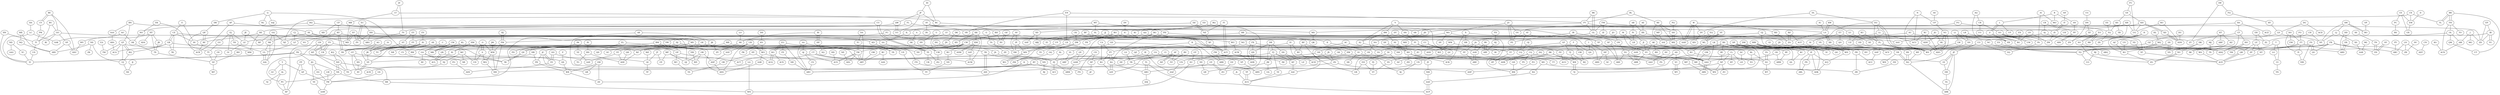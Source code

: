 // random seed 42
graph {
	A [pos="6394,250"];
	B [pos="2750,2232"];
	C [pos="7364,6766"];
	D [pos="8921,869"];
	E [pos="4219,297"];
	F [pos="2186,5053"];
	G [pos="265,1988"];
	H [pos="6498,5449"];
	I [pos="2204,5892"];
	J [pos="8094,64"];
	K [pos="8058,6981"];
	L [pos="3402,1554"];
	M [pos="9572,3365"];
	N [pos="927,967"];
	O [pos="8474,6037"];
	P [pos="8071,7297"];
	Q [pos="5362,9731"];
	R [pos="3785,5520"];
	S [pos="8294,6185"];
	T [pos="8617,5773"];
	U [pos="7045,458"];
	V [pos="2278,2893"];
	W [pos="797,2327"];
	X [pos="1010,2779"];
	Y [pos="6356,3648"];
	Z [pos="3701,2095"];
	AA [pos="2669,9366"];
	AB [pos="6480,6091"];
	AC [pos="1711,7291"];
	AD [pos="1634,3794"];
	AE [pos="9895,6399"];
	AF [pos="5569,6846"];
	AG [pos="8428,7759"];
	AH [pos="2290,321"];
	AI [pos="3154,2677"];
	AJ [pos="2109,9429"];
	AK [pos="8763,3146"];
	AL [pos="6554,3956"];
	AM [pos="9145,4588"];
	AN [pos="2648,2466"];
	AO [pos="5613,2627"];
	AP [pos="5845,8978"];
	AQ [pos="3994,2193"];
	AR [pos="9975,5095"];
	AS [pos="909,471"];
	AT [pos="1096,6274"];
	AU [pos="7920,4221"];
	AV [pos="635,3816"];
	AW [pos="9961,5291"];
	AX [pos="9710,8607"];
	AY [pos="114,7207"];
	AZ [pos="6817,5369"];
	BA [pos="2668,6409"];
	BB [pos="1115,4347"];
	BC [pos="4537,9538"];
	BD [pos="8758,2633"];
	BE [pos="5005,1786"];
	BF [pos="9126,8705"];
	BG [pos="2984,6389"];
	BH [pos="6089,1528"];
	BI [pos="7625,5393"];
	BJ [pos="7786,5303"];
	BK [pos="5,3241"];
	BL [pos="194,9290"];
	BM [pos="8787,8316"];
	BN [pos="3075,579"];
	BO [pos="8780,9469"];
	BP [pos="856,4859"];
	BQ [pos="692,7606"];
	BR [pos="7658,1283"];
	BS [pos="4752,5498"];
	BT [pos="2650,8724"];
	BU [pos="4231,2117"];
	BV [pos="5392,7299"];
	BW [pos="2011,3117"];
	BX [pos="9951,6498"];
	BY [pos="4381,5175"];
	BZ [pos="1210,2246"];
	CA [pos="3380,5883"];
	CB [pos="2301,2202"];
	CC [pos="709,6311"];
	CD [pos="2289,9054"];
	CE [pos="8596,708"];
	CF [pos="2380,6689"];
	CG [pos="2142,1323"];
	CH [pos="9355,5710"];
	CI [pos="4726,7846"];
	CJ [pos="8074,1904"];
	CK [pos="969,4310"];
	CL [pos="4235,4670"];
	CM [pos="7290,6733"];
	CN [pos="9841,984"];
	CO [pos="4026,3393"];
	CP [pos="8616,2486"];
	CQ [pos="1902,4486"];
	CR [pos="4218,2785"];
	CS [pos="2498,9232"];
	CT [pos="4431,8613"];
	CU [pos="5503,505"];
	CV [pos="9992,8360"];
	CW [pos="9689,9263"];
	CX [pos="8486,1663"];
	CY [pos="4856,2137"];
	CZ [pos="4010,586"];
	DA [pos="3789,9853"];
	DB [pos="2652,7840"];
	DC [pos="4550,4230"];
	DD [pos="9573,9954"];
	DE [pos="5557,7184"];
	DF [pos="1547,2967"];
	DG [pos="9687,5791"];
	DH [pos="5421,7479"];
	DI [pos="571,5841"];
	DJ [pos="5028,8527"];
	DK [pos="1574,9607"];
	DL [pos="801,1858"];
	DM [pos="5950,6752"];
	DN [pos="2352,1198"];
	DO [pos="8902,2462"];
	DP [pos="5945,6193"];
	DQ [pos="4192,5836"];
	DR [pos="5227,9347"];
	DS [pos="2042,7161"];
	DT [pos="2386,3957"];
	DU [pos="6716,2999"];
	DV [pos="3161,7518"];
	DW [pos="725,4582"];
	DX [pos="9984,9960"];
	DY [pos="732,2131"];
	DZ [pos="8808,8792"];
	EA [pos="3695,1577"];
	EB [pos="8337,7035"];
	EC [pos="6116,9872"];
	ED [pos="6539,78"];
	EE [pos="8171,2993"];
	EF [pos="6633,9389"];
	EG [pos="1342,1154"];
	EH [pos="1070,5532"];
	EI [pos="2723,6048"];
	EJ [pos="7176,2035"];
	EK [pos="6342,2639"];
	EL [pos="4885,9053"];
	EM [pos="8461,922"];
	EN [pos="35,7711"];
	EO [pos="7412,5516"];
	EP [pos="4276,96"];
	EQ [pos="752,8831"];
	ER [pos="9039,5455"];
	ES [pos="8345,5825"];
	ET [pos="1480,1274"];
	EU [pos="3082,8989"];
	EV [pos="7961,8607"];
	EW [pos="8989,2100"];
	EX [pos="2495,1027"];
	EY [pos="7801,8841"];
	EZ [pos="4063,6206"];
	FA [pos="1545,9298"];
	FB [pos="8646,9762"];
	FC [pos="8107,8814"];
	FD [pos="247,7365"];
	FE [pos="3321,9308"];
	FF [pos="8022,8640"];
	FG [pos="8107,2668"];
	FH [pos="7873,1080"];
	FI [pos="8721,8585"];
	FJ [pos="2224,8165"];
	FK [pos="4603,3051"];
	FL [pos="7953,2275"];
	FM [pos="236,1931"];
	FN [pos="3282,8643"];
	FO [pos="9668,2791"];
	FP [pos="6414,3996"];
	FQ [pos="9811,5362"];
	FR [pos="9392,1153"];
	FS [pos="9704,1785"];
	FT [pos="9625,2654"];
	FU [pos="7285,3136"];
	FV [pos="6062,5114"];
	FW [pos="3851,5765"];
	FX [pos="2547,7087"];
	FY [pos="16,9255"];
	FZ [pos="5384,7194"];
	GA [pos="7419,6706"];
	GB [pos="3642,699"];
	GC [pos="6642,3302"];
	GD [pos="3139,8480"];
	GE [pos="7197,3003"];
	GF [pos="3092,4083"];
	GG [pos="4024,2956"];
	GH [pos="1272,4204"];
	GI [pos="9403,6773"];
	GJ [pos="9028,6155"];
	GK [pos="3009,5479"];
	GL [pos="4,2869"];
	GM [pos="4298,5799"];
	GN [pos="6547,4649"];
	GO [pos="4421,2137"];
	GP [pos="4731,9011"];
	GQ [pos="7960,1696"];
	GR [pos="847,5154"];
	GS [pos="6329,3351"];
	GT [pos="8184,7511"];
	GU [pos="6727,2246"];
	GV [pos="1991,244"];
	GW [pos="2448,4751"];
	GX [pos="8497,728"];
	GY [pos="4144,6297"];
	GZ [pos="1944,6963"];
	HA [pos="4943,2439"];
	HB [pos="7509,7700"];
	HC [pos="1065,4251"];
	HD [pos="1758,9579"];
	HE [pos="5179,502"];
	HF [pos="2491,8483"];
	HG [pos="4564,8014"];
	HH [pos="6675,9878"];
	HI [pos="5954,9500"];
	HJ [pos="8914,6126"];
	HK [pos="7192,5047"];
	HL [pos="8305,5478"];
	HM [pos="8972,7436"];
	HN [pos="4746,2591"];
	HO [pos="2472,6376"];
	HP [pos="7658,5212"];
	HQ [pos="6267,2745"];
	HR [pos="774,2857"];
	HS [pos="2717,3197"];
	HT [pos="5401,1383"];
	HU [pos="2312,6939"];
	HV [pos="7064,642"];
	HW [pos="4075,5426"];
	HX [pos="4157,2068"];
	HY [pos="4201,9048"];
	HZ [pos="5840,6955"];
	IA [pos="8567,7655"];
	IB [pos="3803,58"];
	IC [pos="3517,7534"];
	ID [pos="8534,9534"];
	IE [pos="4190,7475"];
	IF [pos="5461,6032"];
	IG [pos="2205,2194"];
	IH [pos="4358,290"];
	II [pos="3361,6791"];
	IJ [pos="4043,1650"];
	IK [pos="4673,1276"];
	IL [pos="6222,269"];
	IM [pos="3940,5643"];
	IN [pos="271,6427"];
	IO [pos="1356,4616"];
	IP [pos="502,3791"];
	IQ [pos="2116,3268"];
	IR [pos="7612,3791"];
	IS [pos="7520,8319"];
	IT [pos="2522,819"];
	IU [pos="193,5394"];
	IV [pos="9999,3499"];
	IW [pos="6501,7812"];
	IX [pos="6517,7542"];
	IY [pos="9496,1993"];
	IZ [pos="203,1523"];
	JA [pos="1262,6694"];
	JB [pos="5639,2179"];
	JC [pos="6994,7668"];
	JD [pos="1677,6072"];
	JE [pos="7479,1145"];
	JF [pos="8193,9647"];
	JG [pos="1080,256"];
	JH [pos="3119,6773"];
	JI [pos="9581,3966"];
	JJ [pos="7150,759"];
	JK [pos="6906,6272"];
	JL [pos="1019,7724"];
	JM [pos="8502,6004"];
	JN [pos="1210,9838"];
	JO [pos="7826,3472"];
	JP [pos="4283,3705"];
	JQ [pos="5059,3412"];
	JR [pos="8495,8223"];
	JS [pos="1055,9607"];
	JT [pos="6355,8287"];
	JU [pos="7073,4354"];
	JV [pos="7337,9654"];
	JW [pos="2700,8081"];
	JX [pos="5381,4834"];
	JY [pos="4355,7310"];
	JZ [pos="2683,8517"];
	KA [pos="8307,866"];
	KB [pos="8816,2438"];
	KC [pos="4647,6103"];
	KD [pos="3789,286"];
	KE [pos="8509,1818"];
	KF [pos="2121,7978"];
	KG [pos="3403,8803"];
	KH [pos="7011,2762"];
	KI [pos="101,9480"];
	KJ [pos="856,7200"];
	KK [pos="4885,7581"];
	KL [pos="6906,6459"];
	KM [pos="4908,7929"];
	KN [pos="930,2215"];
	KO [pos="6917,3062"];
	KP [pos="5815,4732"];
	KQ [pos="5309,4255"];
	KR [pos="7459,3307"];
	KS [pos="7028,2709"];
	KT [pos="2514,1206"];
	KU [pos="1925,1195"];
	KV [pos="5358,7621"];
	KW [pos="1851,2163"];
	KX [pos="4841,7245"];
	KY [pos="9766,5246"];
	KZ [pos="2829,1005"];
	LA [pos="1941,2274"];
	LB [pos="1794,141"];
	LC [pos="5341,2743"];
	LD [pos="9742,5533"];
	LE [pos="6974,1262"];
	LF [pos="8684,4908"];
	LG [pos="8727,5740"];
	LH [pos="4693,4404"];
	LI [pos="1843,513"];
	LJ [pos="9410,4777"];
	LK [pos="8221,4007"];
	LL [pos="536,1491"];
	LM [pos="5628,3038"];
	LN [pos="9939,1184"];
	LO [pos="7644,6063"];
	LP [pos="7907,2256"];
	LQ [pos="5225,4505"];
	LR [pos="9900,3053"];
	LS [pos="6210,6096"];
	LT [pos="7400,9475"];
	LU [pos="2077,2110"];
	LV [pos="6604,1570"];
	LW [pos="1738,750"];
	LX [pos="26,4505"];
	LY [pos="5938,2912"];
	LZ [pos="2314,7069"];
	MA [pos="7029,4540"];
	MB [pos="6873,9239"];
	MC [pos="7878,6250"];
	MD [pos="6611,9336"];
	ME [pos="4251,5445"];
	MF [pos="6476,9084"];
	MG [pos="8266,714"];
	MH [pos="1659,3076"];
	MI [pos="7489,5692"];
	MJ [pos="2886,1243"];
	MK [pos="6886,6997"];
	ML [pos="9426,5004"];
	MM [pos="4937,804"];
	MN [pos="398,4320"];
	MO [pos="3223,2503"];
	MP [pos="913,9619"];
	MQ [pos="8359,5751"];
	MR [pos="9507,9995"];
	MS [pos="6722,2695"];
	MT [pos="402,7562"];
	MU [pos="4705,6515"];
	MV [pos="9160,1814"];
	MW [pos="5853,6347"];
	MX [pos="4917,912"];
	MY [pos="3479,3333"];
	MZ [pos="6701,8577"];
	NA [pos="3298,6936"];
	NB [pos="2882,9451"];
	NC [pos="8135,5500"];
	ND [pos="4548,3145"];
	NE [pos="3232,9701"];
	NF [pos="4041,5145"];
	NG [pos="9881,6576"];
	NH [pos="5425,4132"];
	NI [pos="1875,3617"];
	NJ [pos="7564,6254"];
	NK [pos="7599,2035"];
	NL [pos="5492,9276"];
	NM [pos="4381,6982"];
	NN [pos="1214,9731"];
	NO [pos="6088,2392"];
	NP [pos="1583,5508"];
	NQ [pos="5522,932"];
	NR [pos="9922,9129"];
	NS [pos="4614,1174"];
	NT [pos="8321,4983"];
	NU [pos="7166,5088"];
	NV [pos="2734,8347"];
	NW [pos="9802,2437"];
	NX [pos="5512,3835"];
	NY [pos="9218,5082"];
	NZ [pos="8793,8640"];
	OA [pos="2762,7900"];
	OB [pos="4149,9342"];
	OC [pos="5077,8205"];
	OD [pos="2828,2985"];
	OE [pos="5869,9989"];
	OF [pos="4896,1485"];
	OG [pos="5385,3451"];
	OH [pos="5519,5434"];
	OI [pos="4553,3217"];
	OJ [pos="1886,6974"];
	OK [pos="5717,2335"];
	OL [pos="7755,436"];
	OM [pos="7447,7052"];
	ON [pos="8114,3860"];
	OO [pos="6636,8207"];
	OP [pos="9808,4953"];
	OQ [pos="370,5022"];
	OR [pos="5901,8697"];
	OS [pos="8741,4403"];
	OT [pos="5259,4569"];
	OU [pos="7224,4099"];
	OV [pos="6547,1543"];
	OW [pos="4694,9692"];
	OX [pos="3385,6927"];
	OY [pos="6498,8517"];
	OZ [pos="8523,8593"];
	PA [pos="3800,3166"];
	PB [pos="7187,7594"];
	PC [pos="8723,358"];
	PD [pos="9209,9974"];
	PE [pos="7467,4339"];
	PF [pos="984,6337"];
	PG [pos="6940,9034"];
	PH [pos="459,7961"];
	PI [pos="2933,3748"];
	PJ [pos="1455,5311"];
	PK [pos="5659,7925"];
	PL [pos="1699,789"];
	PM [pos="8708,6197"];
	PN [pos="2408,9128"];
	PO [pos="1431,4611"];
	PP [pos="2539,2553"];
	PQ [pos="93,8046"];
	PR [pos="9012,6776"];
	PS [pos="1579,4417"];
	PT [pos="3455,5875"];
	PU [pos="6389,4243"];
	PV [pos="1992,3846"];
	PW [pos="4832,2372"];
	PX [pos="5719,5748"];
	PY [pos="9926,2952"];
	PZ [pos="9779,6582"];
	QA [pos="2744,5659"];
	QB [pos="6857,7446"];
	QC [pos="490,6064"];
	QD [pos="4967,9041"];
	QE [pos="2861,7988"];
	QF [pos="6070,3523"];
	QG [pos="6366,6208"];
	QH [pos="6777,7209"];
	QI [pos="6591,8383"];
	QJ [pos="6282,9034"];
	QK [pos="6463,3089"];
	QL [pos="4408,5795"];
	QM [pos="7323,901"];
	QN [pos="2951,7474"];
	QO [pos="1756,1321"];
	QP [pos="5308,9134"];
	QQ [pos="8304,2569"];
	QR [pos="8246,4818"];
	QS [pos="8064,7465"];
	QT [pos="3387,1151"];
	QU [pos="9628,1407"];
	QV [pos="9665,8601"];
	QW [pos="7242,9799"];
	QX [pos="9672,8045"];
	QY [pos="3657,7906"];
	QZ [pos="139,5365"];
	RA [pos="4547,6728"];
	RB [pos="6723,5845"];
	RC [pos="8224,9402"];
	RD [pos="1083,2338"];
	RE [pos="250,8842"];
	RF [pos="5614,9152"];
	RG [pos="2213,632"];
	RH [pos="8238,9093"];
	RI [pos="3021,4082"];
	RJ [pos="1397,9462"];
	RK [pos="3043,4926"];
	RL [pos="971,8872"];
	RM [pos="1356,4536"];
	RN [pos="6704,7431"];
	RO [pos="9459,4191"];
	RP [pos="7422,1545"];
	RQ [pos="4148,990"];
	RR [pos="4893,4081"];
	RS [pos="9515,327"];
	RT [pos="3705,4433"];
	RU [pos="9505,8554"];
	RV [pos="993,6856"];
	RW [pos="5444,9778"];
	RX [pos="3586,3981"];
	RY [pos="8480,4547"];
	RZ [pos="6627,6417"];
	SA [pos="5971,213"];
	SB [pos="7867,2435"];
	SC [pos="1259,5645"];
	SD [pos="686,7651"];
	SE [pos="2071,2159"];
	SF [pos="8696,3285"];
	SG [pos="1475,9005"];
	SH [pos="28,8584"];
	SI [pos="1446,1299"];
	SJ [pos="2506,1744"];
	SK [pos="6610,257"];
	SL [pos="148,7899"];
	SM [pos="2379,3237"];
	SN [pos="1742,523"];
	SO [pos="7417,5260"];
	SP [pos="7456,4762"];
	SQ [pos="7780,5132"];
	SR [pos="1090,5038"];
	SS [pos="9454,433"];
	ST [pos="7832,8669"];
	SU [pos="5214,4580"];
	SV [pos="9640,608"];
	SW [pos="4789,4016"];
	SX [pos="6860,4902"];
	SY [pos="9097,734"];
	SZ [pos="807,6082"];
	TA [pos="656,2750"];
	TB [pos="6330,5483"];
	TC [pos="3251,9946"];
	TD [pos="5305,4537"];
	TE [pos="6054,991"];
	TF [pos="7017,8527"];
	TG [pos="6509,7689"];
	TH [pos="7208,2150"];
	TI [pos="4515,2284"];
	TJ [pos="3389,4534"];
	TK [pos="4159,950"];
	TL [pos="4267,6651"];
	TM [pos="3743,1526"];
	TN [pos="9229,671"];
	TO [pos="8317,932"];
	TP [pos="965,7387"];
	TQ [pos="8117,5563"];
	TR [pos="5864,5615"];
	TS [pos="3296,1222"];
	TT [pos="3535,6653"];
	TU [pos="7502,8680"];
	TV [pos="7210,9683"];
	TW [pos="6004,3516"];
	TX [pos="5779,2127"];
	TY [pos="6567,2242"];
	TZ [pos="1082,8453"];
	UA [pos="3675,7626"];
	UB [pos="5741,8072"];
	UC [pos="8451,9745"];
	UD [pos="8184,6135"];
	UE [pos="9290,8294"];
	UF [pos="2674,1804"];
	UG [pos="7026,3089"];
	UH [pos="3398,61"];
	UI [pos="8698,5663"];
	UJ [pos="4007,1418"];
	UK [pos="6331,306"];
	UL [pos="7461,2151"];
	UM [pos="4198,3408"];
	UN [pos="3700,7215"];
	UO [pos="7768,5675"];
	UP [pos="849,526"];
	UQ [pos="1574,6178"];
	UR [pos="6619,4856"];
	US [pos="4420,2731"];
	UT [pos="7549,1138"];
	UU [pos="4299,2832"];
	UV [pos="6784,4866"];
	UW [pos="6671,454"];
	UX [pos="3952,5993"];
	UY [pos="76,3014"];
	UZ [pos="2112,1372"];
	VA [pos="2555,3281"];
	VB [pos="77,7470"];
	VC [pos="1756,3802"];
	VD [pos="7036,5002"];
	VE [pos="8333,8062"];
	VF [pos="720,8617"];
	VG [pos="423,187"];
	VH [pos="9211,8621"];
	VI [pos="5757,5733"];
	VJ [pos="7094,4176"];
	VK [pos="1151,208"];
	VL [pos="3247,8013"];
	VM [pos="6181,8320"];
	VN [pos="9197,881"];
	VO [pos="8444,2433"];
	VP [pos="5888,5239"];
	VQ [pos="3957,3102"];
	VR [pos="3395,3330"];
	VS [pos="1681,5104"];
	VT [pos="1140,5099"];
	VU [pos="9059,3493"];
	VV [pos="7273,8189"];
	VW [pos="8150,2362"];
	VX [pos="1464,1972"];
	VY [pos="6023,7602"];
	VZ [pos="6555,1771"];
	WA [pos="7728,4941"];
	WB [pos="7544,7598"];
	WC [pos="4489,9241"];
	WD [pos="5644,6352"];
	WE [pos="6245,8642"];
	WF [pos="6272,1509"];
	WG [pos="682,4422"];
	WH [pos="3028,2746"];
	WI [pos="561,5073"];
	WJ [pos="3104,4519"];
	WK [pos="568,8316"];
	WL [pos="767,8642"];
	WM [pos="8552,6150"];
	WN [pos="5070,4627"];
	WO [pos="5543,7918"];
	WP [pos="8958,4497"];
	WQ [pos="8098,6518"];
	WR [pos="3215,4756"];
	WS [pos="1508,618"];
	WT [pos="1035,8991"];
	WU [pos="3434,7143"];
	WV [pos="5045,1725"];
	WW [pos="2477,4377"];
	WX [pos="4394,5227"];
	WY [pos="1587,3728"];
	WZ [pos="2828,4087"];
	XA [pos="3383,5978"];
	XB [pos="7892,6473"];
	XC [pos="659,945"];
	XD [pos="6783,2841"];
	XE [pos="7237,6565"];
	XF [pos="9063,8732"];
	XG [pos="3333,5827"];
	XH [pos="1414,3498"];
	XI [pos="9676,6984"];
	XJ [pos="3919,5950"];
	XK [pos="9380,3095"];
	XL [pos="3766,7916"];
	XM [pos="8131,6701"];
	XN [pos="8289,7387"];
	XO [pos="6854,5263"];
	XP [pos="6460,4234"];
	XQ [pos="3618,3625"];
	XR [pos="1802,2141"];
	XS [pos="9476,4862"];
	XT [pos="2265,1375"];
	XU [pos="771,8444"];
	XV [pos="8351,8836"];
	XW [pos="377,3367"];
	XX [pos="3767,1622"];
	XY [pos="8313,7710"];
	XZ [pos="8090,1655"];
	YA [pos="4376,4108"];
	YB [pos="6763,2375"];
	YC [pos="4441,2849"];
	YD [pos="7485,4489"];
	YE [pos="5340,3094"];
	YF [pos="8086,4690"];
	YG [pos="8351,3678"];
	YH [pos="9471,9844"];
	YI [pos="4616,2817"];
	YJ [pos="3818,5274"];
	YK [pos="9662,8168"];
	YL [pos="8012,1383"];
	YM [pos="2500,6411"];
	YN [pos="8741,5545"];
	YO [pos="1025,8458"];
	YP [pos="8511,2850"];
	YQ [pos="7631,2727"];
	YR [pos="9053,1473"];
	YS [pos="4374,9464"];
	YT [pos="2220,4511"];
	YU [pos="3495,266"];
	YV [pos="532,5020"];
	YW [pos="2357,9945"];
	YX [pos="3749,281"];
	YY [pos="9308,8391"];
	YZ [pos="6499,7913"];
	ZA [pos="1375,2868"];
	ZB [pos="8297,6960"];
	ZC [pos="1387,7055"];
	ZD [pos="4486,52"];
	ZE [pos="792,2559"];
	ZF [pos="8349,5488"];
	ZG [pos="7272,5277"];
	ZH [pos="1111,2881"];
	ZI [pos="3011,477"];
	ZJ [pos="4198,7938"];
	ZK [pos="4571,1108"];
	ZL [pos="9051,5967"];
	ZM [pos="164,5153"];
	ZN [pos="2419,1435"];
	ZO [pos="4292,6148"];
	ZP [pos="2405,4165"];
	ZQ [pos="6643,856"];
	ZR [pos="9746,676"];
	ZS [pos="5260,5073"];
	ZT [pos="9883,5541"];
	ZU [pos="3904,4701"];
	ZV [pos="6356,9810"];
	ZW [pos="2536,162"];
	ZX [pos="7885,3448"];
	ZY [pos="7329,6282"];
	ZZ [pos="7715,7351"];
	AAA [pos="3325,443"];
	AAB [pos="5460,8135"];
	AAC [pos="1750,7791"];
	AAD [pos="4646,6953"];
	AAE [pos="6317,8114"];
	AAF [pos="631,7761"];
	AAG [pos="4576,2934"];
	AAH [pos="438,1994"];
	AAI [pos="419,9333"];
	AAJ [pos="5153,9891"];
	AAK [pos="5430,2533"];
	AAL [pos="7532,1911"];
	AAM [pos="3569,7808"];
	AAN [pos="8657,3319"];
	AAO [pos="1244,3680"];
	AAP [pos="8894,7433"];
	AAQ [pos="8946,3866"];
	AAR [pos="9737,4962"];
	AAS [pos="4975,9243"];
	AAT [pos="5192,8011"];
	AAU [pos="7270,789"];
	AAV [pos="6024,8223"];
	AAW [pos="5454,3212"];
	AAX [pos="800,6609"];
	AAY [pos="3064,6026"];
	AAZ [pos="4261,6897"];
	ABA [pos="3515,423"];
	ABB [pos="8700,3525"];
	ABC [pos="9981,2745"];
	ABD [pos="9800,9479"];
	ABE [pos="750,6375"];
	ABF [pos="3633,8010"];
	ABG [pos="6794,9527"];
	ABH [pos="1427,6075"];
	ABI [pos="7813,347"];
	ABJ [pos="672,7785"];
	ABK [pos="3663,3828"];
	ABL [pos="5672,6050"];
	ABM [pos="3720,7630"];
	ABN [pos="5739,5294"];
	ABO [pos="3980,6495"];
	ABP [pos="2496,1134"];
	ABQ [pos="7356,4990"];
	ABR [pos="3869,5616"];
	ABS [pos="2617,2602"];
	ABT [pos="4462,9963"];
	ABU [pos="2855,9164"];
	ABV [pos="4912,1226"];
	ABW [pos="8528,4520"];
	ABX [pos="8986,4451"];
	ABY [pos="877,6819"];
	ABZ [pos="8455,3195"];
	ACA [pos="3474,649"];
	ACB [pos="5421,8913"];
	ACC [pos="8513,7118"];
	ACD [pos="9273,6377"];
	ACE [pos="7936,5087"];
	ACF [pos="1213,2009"];
	ACG [pos="1388,7903"];
	ACH [pos="262,5540"];
	ACI [pos="3689,8036"];
	ACJ [pos="5516,6119"];
	ACK [pos="862,3092"];
	ACL [pos="9995,7188"];
	ACM [pos="5256,7691"];
	ACN [pos="8233,737"];
	ACO [pos="9723,6423"];
	ACP [pos="4499,6801"];
	ACQ [pos="3445,8779"];
	ACR [pos="7802,6397"];
	ACS [pos="1819,9662"];
	ACT [pos="4326,9107"];
	ACU [pos="554,1241"];
	ACV [pos="1530,1646"];
	ACW [pos="3226,7093"];
	ACX [pos="3460,9409"];
	ACY [pos="8949,8459"];
	ACZ [pos="2506,6350"];
	ADA [pos="5508,1251"];
	ADB [pos="3028,5334"];
	ADC [pos="5025,1686"];
	ADD [pos="9416,1541"];
	ADE [pos="6587,7206"];
	ADF [pos="6051,8425"];
	ADG [pos="5636,8252"];
	ADH [pos="283,454"];
	ADI [pos="6414,5767"];
	ADJ [pos="4165,6389"];
	ADK [pos="4980,6271"];
	ADL [pos="2896,9566"];
	ADM [pos="4829,8046"];
	ADN [pos="6849,2974"];
	ADO [pos="729,599"];
	ADP [pos="4396,4842"];
	ADQ [pos="2040,6066"];
	ADR [pos="3125,7183"];
	ADS [pos="7341,8607"];
	ADT [pos="9753,1307"];
	BP -- IO;
	PR -- ZB;
	WM -- WQ;
	MV -- ADD;
	BB -- RM;
	LN -- ZR;
	SF -- VU;
	IJ -- XX;
	CW -- QV;
	FR -- YR;
	CH -- NY;
	GM -- ME;
	MF -- WE;
	IS -- VE;
	BC -- ABT;
	CN -- ADT;
	IU -- ACH;
	LT -- MB;
	GY -- ZO;
	QT -- UJ;
	JT -- OY;
	AG -- VE;
	JR -- VE;
	AF -- HZ;
	TR -- ABN;
	MW -- QG;
	WL -- XU;
	PA -- VQ;
	EU -- FN;
	MP -- AAI;
	OB -- YS;
	DB -- FJ;
	KU -- PL;
	EQ -- WL;
	EB -- ZB;
	SX -- XO;
	CE -- GX;
	HT -- ADA;
	FD -- KJ;
	CW -- RU;
	FR -- QU;
	RE -- AAI;
	X -- HR;
	GN -- PU;
	HT -- WV;
	KM -- ADM;
	BE -- ADC;
	II -- OX;
	BY -- NF;
	PT -- XG;
	TC -- YW;
	EE -- YQ;
	WI -- ACH;
	RQ -- UJ;
	DB -- QN;
	MW -- WD;
	MF -- OY;
	OX -- UN;
	OL -- QM;
	WR -- YJ;
	F -- GW;
	HB -- PB;
	OF -- ADC;
	AK -- XK;
	HI -- QJ;
	XD -- ADN;
	SU -- WN;
	NU -- ZG;
	N -- WS;
	PI -- RI;
	KG -- ACQ;
	EU -- FE;
	GQ -- AAL;
	JL -- ACG;
	FV -- TB;
	HH -- OE;
	SW -- YA;
	AJ -- CS;
	GQ -- NK;
	IH -- MM;
	SD -- ABJ;
	BF -- CW;
	LN -- ABC;
	PI -- VA;
	VU -- AAQ;
	VE -- XY;
	HN -- TI;
	DM -- WD;
	DO -- EW;
	IP -- MN;
	GL -- UY;
	QM -- UT;
	AAA -- ABA;
	RX -- XQ;
	ZS -- ADP;
	GF -- TJ;
	GO -- OF;
	HY -- OB;
	DQ -- ME;
	QF -- TW;
	AW -- FQ;
	JH -- NA;
	UY -- XW;
	FG -- YQ;
	GK -- AAY;
	SY -- VN;
	S -- WQ;
	KG -- ACX;
	JA -- ZC;
	SH -- WK;
	EU -- ABU;
	JC -- PB;
	CW -- YH;
	EG -- LL;
	HV -- UW;
	AF -- DE;
	RV -- ABY;
	CL -- ADP;
	JC -- QB;
	GE -- KS;
	JC -- VV;
	RE -- SH;
	IO -- SR;
	VG -- ADO;
	TH -- UL;
	GP -- ACT;
	BJ -- UO;
	KW -- LA;
	AQ -- HX;
	AR -- IV;
	IV -- LR;
	CU -- HE;
	JU -- PE;
	AD -- AAO;
	AT -- UQ;
	LK -- RY;
	BS -- ADK;
	FG -- SB;
	HP -- SQ;
	JY -- NM;
	AAT -- ACM;
	PI -- WZ;
	K -- ZB;
	LD -- ZT;
	KW -- LU;
	O -- UD;
	YG -- ABB;
	DO -- FT;
	WM -- XM;
	LJ -- NY;
	CT -- ACT;
	GW -- WJ;
	JD -- UQ;
	MU -- ADK;
	DH -- KV;
	XQ -- ABK;
	ID -- RC;
	IB -- ZD;
	NB -- ABU;
	FL -- SB;
	MQ -- ZF;
	WA -- ACE;
	DS -- KF;
	GD -- VL;
	GT -- XN;
	GE -- KH;
	Y -- GC;
	AAQ -- ABX;
	GD -- NV;
	FC -- XV;
	MQ -- TQ;
	DT -- VA;
	MT -- VB;
	JX -- ZS;
	KR -- ZX;
	GQ -- XZ;
	BS -- OH;
	CQ -- VS;
	EG -- SI;
	ED -- ZD;
	QX -- YK;
	JD -- ADQ;
	NA -- OX;
	UE -- YY;
	IR -- PE;
	EL -- QD;
	JI -- VU;
	T -- UI;
	QN -- ADR;
	NV -- QE;
	CK -- DW;
	VH -- YY;
	PH -- WK;
	TP -- ACG;
	EG -- PL;
	OP -- RO;
	BE -- GO;
	EU -- KG;
	GL -- ADH;
	VR -- XQ;
	WV -- ADC;
	HW -- IM;
	DT -- PI;
	CI -- JY;
	O -- WM;
	DD -- ABD;
	EN -- LX;
	GT -- QS;
	NX -- RR;
	DM -- RZ;
	CC -- PF;
	CB -- SJ;
	FT -- IY;
	AX -- NR;
	PU -- XP;
	BT -- PN;
	UB -- VY;
	BA -- ACZ;
	IV -- JI;
	EA -- TM;
	AM -- RO;
	KJ -- ABY;
	GF -- RX;
	FV -- KP;
	XC -- ADO;
	BS -- IF;
	FT -- XK;
	OH -- ZS;
	CQ -- ZP;
	IF -- PX;
	AA -- YW;
	CE -- EM;
	IR -- ON;
	AX -- YK;
	EO -- SO;
	AE -- BX;
	AX -- CV;
	IT -- ZI;
	WD -- ACJ;
	VR -- WH;
	GG -- PA;
	U -- HV;
	PF -- ABE;
	AP -- ACB;
	AY -- IN;
	TZ -- ACG;
	HE -- MM;
	Q -- RW;
	NK -- UL;
	NS -- ZK;
	MC -- NJ;
	LF -- ZF;
	TQ -- UO;
	KK -- KX;
	DN -- XT;
	YC -- YI;
	SK -- UW;
	B -- AN;
	Q -- DR;
	UL -- AAL;
	ML -- AAR;
	RK -- ADB;
	L -- Z;
	BM -- JR;
	IO -- VS;
	UB -- WO;
	CL -- LH;
	BX -- ZT;
	F -- QA;
	ED -- IL;
	OH -- TR;
	OT -- SU;
	EJ -- TH;
	VY -- AAE;
	KO -- UG;
	HI -- MD;
	ACF -- ACV;
	CJ -- VW;
	UH -- ZW;
	T -- ZF;
	CF -- ADQ;
	YP -- ABZ;
	LY -- TW;
	BK -- FY;
	XH -- AAO;
	ADF -- ADG;
	CM -- MK;
	PR -- ACC;
	TJ -- WJ;
	MF -- QJ;
	EQ -- AAI;
	DK -- JN;
	WK -- XU;
	YD -- YF;
	GY -- ABO;
	UW -- ZQ;
	BJ -- ACE;
	AF -- MU;
	LK -- AAQ;
	XI -- ACL;
	HQ -- NO;
	EF -- ABG;
	W -- AAH;
	Q -- AAJ;
	BA -- CF;
	BS -- ME;
	IC -- WU;
	CQ -- PS;
	HE -- IH;
	WO -- ACM;
	LJ -- XS;
	EF -- MD;
	RV -- AAX;
	AM -- LJ;
	OG -- TW;
	PW -- TI;
	NX -- TW;
	XL -- ZJ;
	PX -- ABL;
	AW -- ZT;
	BS -- WX;
	HW -- ME;
	NM -- AAD;
	FQ -- KY;
	AM -- NY;
	FK -- YI;
	VG -- ADH;
	AR -- BX;
	CE -- PC;
	KK -- ACM;
	YT -- ZP;
	KO -- ADN;
	NS -- UJ;
	HO -- ADQ;
	FJ -- SG;
	DI -- GR;
	NO -- OK;
	HE -- SA;
	I -- QA;
	JV -- LT;
	CQ -- PV;
	PJ -- VT;
	OI -- SW;
	AAC -- ACG;
	GJ -- PR;
	CO -- JP;
	FK -- JQ;
	UB -- ADG;
	CH -- ZL;
	RK -- WJ;
	EO -- MI;
	OJ -- UQ;
	IU -- WI;
	TX -- VZ;
	GU -- TY;
	BU -- GO;
	LX -- ZM;
	DR -- QP;
	OX -- TT;
	OD -- VR;
	SS -- TN;
	IB -- YU;
	FI -- NZ;
	PL -- WS;
	DL -- EG;
	VC -- WY;
	KK -- KM;
	JW -- QE;
	FJ -- JW;
	QH -- ADE;
	FW -- ABR;
	CO -- XQ;
	WW -- YT;
	KV -- PK;
	FH -- OL;
	JS -- NN;
	BR -- UT;
	AG -- JR;
	EC -- ZV;
	KQ -- NH;
	EK -- NO;
	FX -- HU;
	GO -- HX;
	CR -- UU;
	JN -- JS;
	ID -- JF;
	AO -- OK;
	M -- LR;
	VM -- WE;
	GA -- XE;
	WW -- WZ;
	UZ -- ACV;
	NG -- PZ;
	BH -- VZ;
	CA -- PT;
	JA -- UQ;
	KD -- YX;
	AI -- MO;
	HK -- VD;
	Y -- QF;
	RH -- XV;
	BI -- MI;
	QT -- TM;
	PM -- XM;
	MX -- NQ;
	HM -- PR;
	ABA -- ACA;
	JQ -- NX;
	LP -- UL;
	Y -- AL;
	MA -- YD;
	GH -- RM;
	CF -- GZ;
	JF -- QW;
	PQ -- SH;
	BW -- NI;
	LE -- LV;
	IG -- LA;
	V -- LA;
	BK -- GL;
	ME -- WX;
	DD -- DX;
	MZ -- QI;
	MI -- ZY;
	QQ -- YP;
	NF -- ZU;
	ACW -- ADR;
	CX -- YL;
	CY -- PW;
	JJ -- AAU;
	KT -- MJ;
	LM -- TW;
	KR -- OU;
	IF -- ACJ;
	TE -- ZQ;
	PH -- ABJ;
	BN -- QT;
	DA -- ABT;
	IS -- TU;
	BQ -- SD;
	LI -- SN;
	SO -- ABQ;
	TN -- VN;
	UX -- XJ;
	AO -- AAK;
	CF -- HO;
	W -- RD;
	LW -- WS;
	LL -- AAH;
	RD -- ZA;
	KM -- AAT;
	CQ -- PO;
	EN -- FY;
	ZI -- ZW;
	BZ -- ZA;
	QW -- UC;
	ABO -- ADJ;
	NH -- RR;
	GJ -- PM;
	MT -- SL;
	CP -- KE;
	FY -- KI;
	RL -- YO;
	IW -- YZ;
	MR -- YH;
	RA -- AAD;
	IL -- SA;
	LK -- YG;
	AL -- XP;
	AD -- PS;
	JI -- AAQ;
	FH -- TO;
	BV -- FZ;
	ADH -- ADO;
	RF -- ACB;
	WP -- ABX;
	CS -- ABU;
	FO -- FT;
	H -- RB;
	AH -- IT;
	GB -- TK;
	X -- ZA;
	HI -- RF;
	BI -- HP;
	VZ -- WF;
	BQ -- JL;
	FT -- ABC;
	HJ -- PM;
	DG -- LD;
	DZ -- NZ;
	YW -- ABT;
	SD -- AAF;
	T -- LG;
	AC -- AAC;
	LD -- NY;
	AU -- LK;
	GT -- XY;
	CU -- TE;
	TB -- ADI;
	ET -- SI;
	WQ -- XM;
	ZJ -- ABM;
	N -- ACU;
	W -- KN;
	OR -- WE;
	LA -- XR;
	RK -- WR;
	CB -- PP;
	J -- ZD;
	NN -- RJ;
	YF -- ACE;
	XT -- ZN;
	BT -- ABU;
	FM -- AAH;
	FL -- LP;
	DQ -- UX;
	QI -- TF;
	C -- GA;
	DI -- SZ;
	XR -- ACV;
	ND -- YC;
	UJ -- XX;
	DO -- IY;
	CL -- RT;
	XN -- XY;
	GO -- TI;
	LI -- LW;
	CM -- GA;
	KH -- XD;
	LC -- AAK;
	TA -- ZE;
	GG -- UM;
	YG -- AAQ;
	CJ -- LP;
	UN -- AAZ;
	MV -- YR;
	AT -- JA;
	WB -- ZZ;
	EJ -- LE;
	HF -- JZ;
	CZ -- TK;
	BO -- CW;
	IW -- JC;
	ER -- ZL;
	EN -- VB;
	DC -- LH;
	CI -- ZJ;
	ST -- TU;
	IY -- NW;
	VF -- WK;
	OE -- PD;
	MB -- MD;
	JV -- TV;
	LN -- ADT;
	R -- HW;
	RY -- ABW;
	MX -- ABV;
	ER -- LF;
	EV -- IS;
	CT -- ZJ;
	EZ -- ZO;
	JF -- RC;
	JU -- OU;
	OM -- QB;
	LQ -- TD;
	OO -- VV;
	W -- DY;
	YA -- ABK;
	MN -- WG;
	CX -- XZ;
	SX -- VD;
	FW -- XJ;
	BM -- UE;
	EP -- ZD;
	FE -- NB;
	PY -- ABC;
	LB -- ZW;
	KF -- AAC;
	NT -- ACE;
	LB -- SN;
	XC -- ADH;
	NZ -- XF;
	QX -- ACL;
	HL -- MQ;
	FK -- OI;
	K -- XM;
	GA -- NJ;
	BF -- ACY;
	WU -- ACW;
	FM -- IZ;
	BZ -- ACF;
	BN -- ZI;
	IQ -- SM;
	KP -- NH;
	IF -- ABL;
	E -- IH;
	DA -- TC;
	TL -- ABO;
	DX -- ABD;
	DZ -- RH;
	HD -- ACS;
	GZ -- HU;
	LX -- QZ;
	EF -- ZV;
	AP -- HI;
	QP -- ACB;
	AK -- BD;
	YW -- ACS;
	PT -- XA;
	GK -- ADB;
	AY -- VB;
	DW -- MN;
	BW -- IQ;
	UA -- UN;
	F -- YT;
	HT -- JB;
	XA -- ABO;
	SF -- ABZ;
	KL -- RZ;
	BE -- CY;
	NG -- XI;
	QR -- ACE;
	DM -- QG;
	LX -- MN;
	OR -- QJ;
	MA -- SP;
	GP -- WC;
	AAP -- ACC;
	BT -- JZ;
	GV -- ZW;
	HC -- AAO;
	KE -- MV;
	KS -- YB;
	RE -- WK;
	LI -- RG;
	ES -- TQ;
	CP -- KB;
	KU -- UZ;
	JT -- QI;
	OS -- ABW;
	QS -- WB;
	EJ -- LV;
	LQ -- WN;
	JB -- TX;
	VY -- ADE;
	U -- UW;
	HS -- PI;
	AAX -- ABE;
	RN -- TG;
	GJ -- ZL;
	JM -- WM;
	LS -- TR;
	BG -- EI;
	MA -- XP;
	NF -- WX;
	CC -- QC;
	BN -- AAA;
	FC -- FF;
	TJ -- WR;
	JA -- PF;
	FP -- QF;
	VV -- ADS;
	ZS -- ABN;
	LF -- QR;
	AI -- PA;
	JP -- ABK;
	KA -- ACN;
	UB -- AAV;
	TW -- AAW;
	XH -- ZH;
	AY -- AAX;
	CZ -- GB;
	KZ -- TS;
	OE -- RW;
	SO -- ZG;
	A -- SK;
	BS -- QL;
	LA -- ZA;
	OM -- ZZ;
	DF -- XH;
	TI -- US;
	QY -- AAM;
	IX -- RN;
	OM -- WB;
	PM -- WM;
	DJ -- OC;
	G -- TA;
	ON -- YG;
	MT -- PH;
	Q -- NL;
	DW -- OQ;
	EC -- HH;
	LG -- UI;
	ET -- PL;
	CD -- PN;
	J -- MG;
	BS -- BY;
	CP -- YP;
	YW -- ADL;
	WC -- YS;
	FM -- GL;
	RN -- ADE;
	AAV -- ADF;
	AA -- AJ;
	MJ -- TS;
	GQ -- RP;
	PC -- RS;
	JO -- ON;
	FU -- GE;
	CO -- VQ;
	GF -- RI;
	QP -- RF;
	DP -- VI;
	R -- PT;
	V -- IQ;
	PB -- WB;
	RC -- RH;
	FU -- UG;
	JJ -- LE;
	LT -- RC;
	VF -- WL;
	GZ -- ADQ;
	GI -- PR;
	SG -- WT;
	OU -- PE;
	CZ -- IH;
	MC -- UD;
	GB -- ACA;
	HM -- XI;
	FN -- ACI;
	JE -- RP;
	VG -- VK;
	OV -- VZ;
	CG -- DN;
	ZJ -- ACI;
	KV -- WO;
	DI -- ACH;
	GV -- RG;
	XF -- ACY;
	EM -- GX;
	SN -- WS;
	OE -- YW;
	DU -- ADN;
	QC -- SZ;
	GN -- KP;
	P -- QS;
	FI -- ACY;
	NI -- XH;
	HN -- YI;
	JU -- MA;
	SJ -- ZN;
	DI -- EH;
	VX -- ACV;
	SV -- ZR;
	NP -- SC;
	DV -- IC;
	IB -- KD;
	GN -- UR;
	TR -- ADI;
	UI -- YN;
	TL -- ACP;
	EH -- GR;
	KQ -- TD;
	RU -- VH;
	FV -- UR;
	AL -- VJ;
	XG -- AAY;
	FX -- QN;
	M -- VU;
	KL -- MK;
	HT -- TX;
	AV -- XW;
	BR -- YL;
	JP -- SW;
	WO -- AAB;
	B -- L;
	TE -- UK;
	D -- EM;
	RR -- WN;
	FF -- JR;
	AB -- ADI;
	HY -- ACQ;
	NC -- TQ;
	CJ -- NK;
	JK -- RZ;
	NK -- AAL;
	NE -- ADL;
	QQ -- VW;
	JE -- LE;
	AS -- UP;
	AF -- FZ;
	GA -- XB;
	ACJ -- ADK;
	KH -- MS;
	YZ -- AAE;
	YQ -- ZX;
	ABI -- ACN;
	AAB -- ADG;
	LY -- QK;
	QV -- YK;
	NX -- PU;
	MS -- QK;
	IP -- XW;
	OS -- AAQ;
	XO -- ZG;
	SJ -- UZ;
	ND -- AAG;
	US -- YI;
	AT -- ABH;
	BG -- II;
	DB -- JW;
	UV -- XO;
	OK -- TX;
	XH -- ACK;
	HB -- VE;
	EH -- VT;
	H -- XO;
	DW -- YV;
	O -- S;
	TB -- VP;
	KS -- YQ;
	FY -- GL;
	DL -- DY;
	FS -- NW;
	GO -- IK;
	HQ -- MS;
	CA -- XG;
	DB -- DS;
	J -- ABI;
	HG -- ADM;
	OW -- ABT;
	EK -- TY;
	UX -- ZO;
	OL -- ABI;
	FS -- QU;
	FS -- ADD;
	IE -- ZJ;
	UP -- VG;
	DP -- QG;
	MY -- XQ;
	YE -- AAW;
	FJ -- KF;
	E -- CZ;
	NF -- YJ;
	AB -- JK;
	OR -- ADF;
	AD -- VC;
	QT -- RQ;
	AV -- IP;
	FR -- ZR;
	EL -- GP;
	JP -- OI;
	AK -- VU;
	FH -- ACN;
	V -- BW;
	CV -- ACL;
	JA -- AAX;
	FR -- VN;
	BO -- XF;
	AZ -- XO;
	DJ -- ADG;
	AQ -- CR;
	CL -- NF;
	CZ -- KD;
	EP -- IB;
	XU -- YO;
	BP -- WI;
	OF -- ABV;
	SA -- TE;
	EO -- RB;
	GB -- YX;
	H -- AZ;
	FJ -- TZ;
	NS -- ABV;
	MR -- PD;
	CD -- HF;
	EJ -- GU;
	OE -- ABT;
	AAM -- ABM;
	XS -- AAR;
	V -- HS;
	ET -- QO;
	Z -- HX;
	EX -- RG;
	FA -- SG;
	AU -- YF;
	LL -- ACU;
	KT -- KZ;
	NQ -- ABV;
	AAN -- ABB;
	PZ -- ACO;
	AAD -- ACP;
	LC -- YI;
	CR -- GG;
	L -- UF;
	OZ -- XV;
	TY -- VZ;
	HK -- NU;
	S -- UD;
	BC -- AAS;
	RL -- SG;
	QT -- ACA;
	BG -- XA;
	JX -- SU;
	VL -- ABF;
	LF -- NT;
	HH -- ZV;
	OL -- AAU;
	IF -- ADK;
	I -- NP;
	KE -- VO;
	XC -- ACU;
	BL -- RE;
	FJ -- HF;
	JF -- UC;
	BL -- FY;
	TA -- XW;
	GB -- RQ;
	KE -- XZ;
	DJ -- GP;
	JN -- YW;
	QT -- TS;
	OQ -- ZM;
	NJ -- ACR;
	CX -- EM;
	XA -- AAY;
	DN -- ZN;
	IU -- QZ;
	IC -- AAM;
	BX -- NG;
	IE -- AAZ;
	HM -- QX;
	LU -- UZ;
	MU -- RA;
	MC -- XB;
	QW -- TV;
	PG -- ADS;
	LU -- SE;
	IA -- JR;
	NP -- ABH;
	B -- MO;
	BU -- TI;
	NH -- TD;
	BR -- FH;
	EY -- FF;
	FW -- IM;
	R -- ABR;
	KT -- ABP;
	TV -- ABG;
	BA -- JH;
	BB -- DW;
	GS -- TW;
	DY -- KN;
	PO -- RM;
	I -- ADQ;
	BP -- GR;
	K -- ZZ;
	JW -- OA;
	AJ -- ACS;
	AC -- ZC;
	VK -- WS;
	JK -- ZY;
	HH -- ABG;
	JQ -- OG;
	OO -- QI;
	VP -- ABN;
	CW -- ABD;
	UA -- AAM;
	N -- UP;
	KC -- QL;
	DG -- ACD;
	VU -- ABB;
	YG -- ABZ;
	BO -- FB;
	JG -- VK;
	AA -- ABU;
	FX -- ADR;
	X -- ACK;
	HO -- YM;
	RZ -- ADE;
	EG -- WS;
	VS -- VT;
	PP -- ABS;
	DS -- LZ;
	LO -- MI;
	KE -- YR;
	JQ -- YE;
	KH -- UG;
	KP -- TD;
	NH -- NX;
	AN -- PP;
	EY -- ST;
	FY -- SH;
	BS -- KC;
	KY -- LD;
	QY -- ABF;
	HA -- LC;
	KR -- UG;
	FP -- XP;
	MH -- XH;
	CW -- QV;
	FR -- YR;
	GY -- ZO;
	AF -- HZ;
	EQ -- WL;
	KM -- ADM;
	MW -- WD;
	WR -- YJ;
	XD -- ADN;
	NU -- ZG;
	KG -- ACQ;
	VU -- AAQ;
	VE -- XY;
	RX -- XQ;
	SY -- VN;
	SH -- WK;
	RV -- ABY;
	JC -- VV;
	VG -- ADO;
	KW -- LA;
	JU -- PE;
	AAQ -- ABX;
	MQ -- TQ;
	QN -- ADR;
	TP -- ACG;
	EU -- KG;
	VR -- XQ;
	AM -- RO;
	FV -- KP;
	FT -- XK;
	EO -- SO;
	IT -- ZI;
	KK -- KX;
	UL -- AAL;
	RK -- ADB;
	L -- Z;
	UB -- WO;
	W -- AAH;
	EF -- MD;
	FK -- YI;
	IB -- YU;
	PL -- WS;
	VC -- WY;
	EC -- ZV;
	BK -- GL;
	ME -- WX;
	IS -- TU;
	TN -- VN;
	BZ -- ZA;
	QW -- UC;
	BI -- HP;
	HJ -- PM;
	DZ -- NZ;
	YW -- ABT;
	CU -- TE;
	TB -- ADI;
	LA -- XR;
	BT -- ABU;
	KH -- XD;
	GG -- UM;
	CT -- ZJ;
	OO -- VV;
	MN -- WG;
	SX -- VD;
	BM -- UE;
	QX -- ACL;
	BF -- ACY;
	TL -- ABO;
	DX -- ABD;
	YW -- ACS;
	PT -- XA;
	BE -- CY;
	QR -- ACE;
	LI -- RG;
	AAX -- ABE;
	CZ -- GB;
	DF -- XH;
	QP -- RF;
	DP -- VI;
	VF -- WL;
	FI -- ACY;
	NI -- XH;
	FV -- UR;
	KL -- MK;
	BR -- YL;
	QV -- YK;
	O -- S;
	FS -- QU;
	QT -- RQ;
	JP -- OI;
	EO -- RB;
	Z -- HX;
	FA -- SG;
	AAN -- ABB;
	AAD -- ACP;
	OZ -- XV;
	XA -- AAY;
	BR -- FH;
	EG -- WS;
	PP -- ABS;
	KE -- YR;
	NH -- NX;
}
